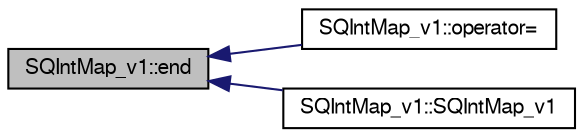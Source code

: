 digraph "SQIntMap_v1::end"
{
  bgcolor="transparent";
  edge [fontname="FreeSans",fontsize="10",labelfontname="FreeSans",labelfontsize="10"];
  node [fontname="FreeSans",fontsize="10",shape=record];
  rankdir="LR";
  Node1 [label="SQIntMap_v1::end",height=0.2,width=0.4,color="black", fillcolor="grey75", style="filled" fontcolor="black"];
  Node1 -> Node2 [dir="back",color="midnightblue",fontsize="10",style="solid",fontname="FreeSans"];
  Node2 [label="SQIntMap_v1::operator=",height=0.2,width=0.4,color="black",URL="$d1/d94/classSQIntMap__v1.html#a93572f420e98df66e6840b22b59cda74"];
  Node1 -> Node3 [dir="back",color="midnightblue",fontsize="10",style="solid",fontname="FreeSans"];
  Node3 [label="SQIntMap_v1::SQIntMap_v1",height=0.2,width=0.4,color="black",URL="$d1/d94/classSQIntMap__v1.html#afd113e0373705af8cc6132f16e524315"];
}
